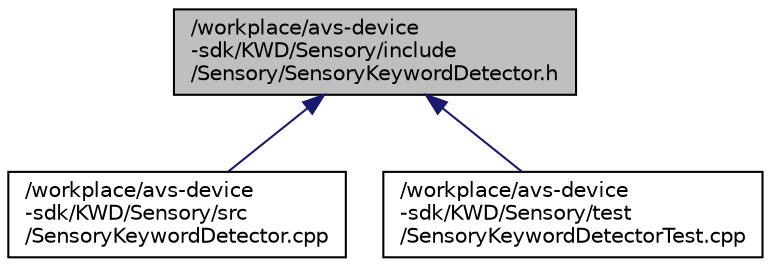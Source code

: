 digraph "/workplace/avs-device-sdk/KWD/Sensory/include/Sensory/SensoryKeywordDetector.h"
{
  edge [fontname="Helvetica",fontsize="10",labelfontname="Helvetica",labelfontsize="10"];
  node [fontname="Helvetica",fontsize="10",shape=record];
  Node1 [label="/workplace/avs-device\l-sdk/KWD/Sensory/include\l/Sensory/SensoryKeywordDetector.h",height=0.2,width=0.4,color="black", fillcolor="grey75", style="filled", fontcolor="black"];
  Node1 -> Node2 [dir="back",color="midnightblue",fontsize="10",style="solid",fontname="Helvetica"];
  Node2 [label="/workplace/avs-device\l-sdk/KWD/Sensory/src\l/SensoryKeywordDetector.cpp",height=0.2,width=0.4,color="black", fillcolor="white", style="filled",URL="$_sensory_keyword_detector_8cpp.html"];
  Node1 -> Node3 [dir="back",color="midnightblue",fontsize="10",style="solid",fontname="Helvetica"];
  Node3 [label="/workplace/avs-device\l-sdk/KWD/Sensory/test\l/SensoryKeywordDetectorTest.cpp",height=0.2,width=0.4,color="black", fillcolor="white", style="filled",URL="$_sensory_keyword_detector_test_8cpp.html"];
}
